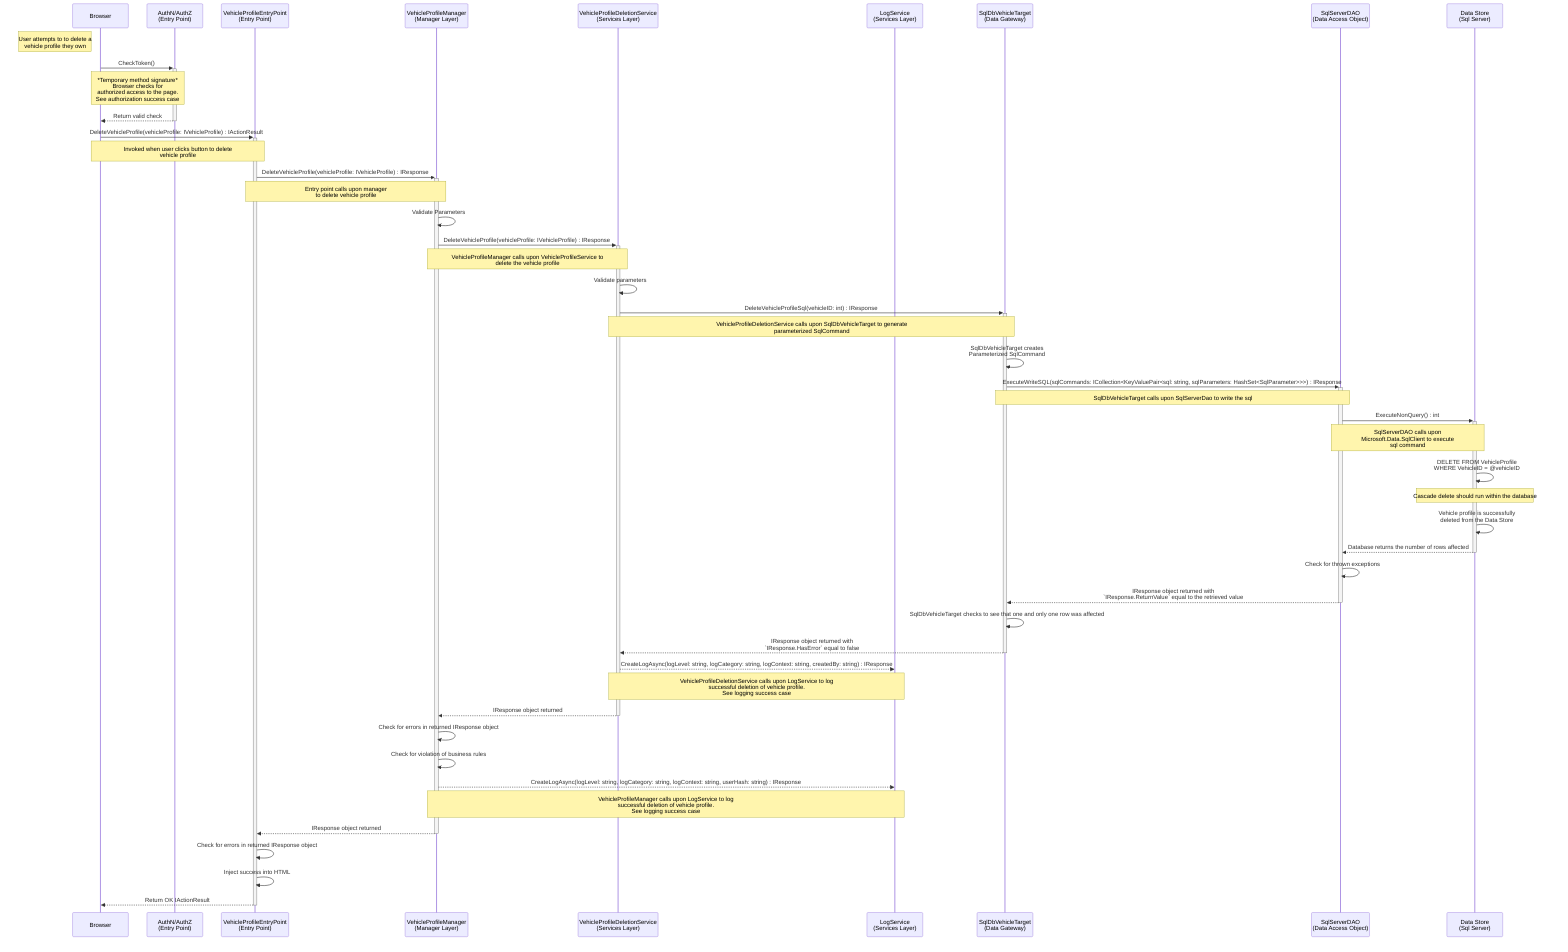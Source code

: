 sequenceDiagram
participant u as Browser
participant az as AuthN/AuthZ<br>(Entry Point)
participant e as VehicleProfileEntryPoint<br>(Entry Point)
participant vpm as VehicleProfileManager<br>(Manager Layer)
participant vps as VehicleProfileDeletionService<br>(Services Layer)
participant ll as LogService<br>(Services Layer)
participant dg as SqlDbVehicleTarget<br>(Data Gateway)
participant da as SqlServerDAO<br>(Data Access Object)
participant ds as Data Store<br>(Sql Server)

Note Left of u: User attempts to to delete a<br>vehicle profile they own
u->>+az: CheckToken() 
    Note over u,az: *Temporary method signature*<br>Browser checks for<br>authorized access to the page.<br>See authorization success case
az-->>-u: Return valid check

u->>+e: DeleteVehicleProfile(vehicleProfile: IVehicleProfile) : IActionResult
    Note over u,e: Invoked when user clicks button to delete<br>vehicle profile

    e->>+vpm: DeleteVehicleProfile(vehicleProfile: IVehicleProfile) : IResponse
        Note over e,vpm: Entry point calls upon manager<br>to delete vehicle profile

        vpm->>vpm: Validate Parameters

        vpm->>+vps: DeleteVehicleProfile(vehicleProfile: IVehicleProfile) : IResponse
            Note over vpm,vps: VehicleProfileManager calls upon VehicleProfileService to<br>delete the vehicle profile

            vps->>vps: Validate parameters

            # Delete the vehicle profile
            vps->>+dg: DeleteVehicleProfileSql(vehicleID: int) : IResponse
                Note over vps,dg: VehicleProfileDeletionService calls upon SqlDbVehicleTarget to generate<br>parameterized SqlCommand

                dg->>dg: SqlDbVehicleTarget creates<br>Parameterized SqlCommand

                dg->>+da: ExecuteWriteSQL(sqlCommands: ICollection<KeyValuePair<sql: string, sqlParameters: HashSet<SqlParameter>>>) : IResponse
                    Note over dg,da: SqlDbVehicleTarget calls upon SqlServerDao to write the sql

                    da->>+ds: ExecuteNonQuery() : int
                        Note over da,ds: SqlServerDAO calls upon<br>Microsoft.Data.SqlClient to execute<br> sql command

                        ds->>ds: DELETE FROM VehicleProfile<br>WHERE VehicleID = @vehicleID
                            Note over ds,ds: Cascade delete should run within the database

                        ds->>ds: Vehicle profile is successfully<br>deleted from the Data Store

                    ds-->>-da: Database returns the number of rows affected

                    da->>da: Check for thrown exceptions

                da-->>-dg: IResponse object returned with<br>`IResponse.ReturnValue` equal to the retrieved value

                dg->>dg: SqlDbVehicleTarget checks to see that one and only one row was affected

            dg-->>-vps: IResponse object returned with<br>`IResponse.HasError` equal to false

            vps-->>ll: CreateLogAsync(logLevel: string, logCategory: string, logContext: string, createdBy: string) : IResponse
                Note over vps,ll: VehicleProfileDeletionService calls upon LogService to log<br>successful deletion of vehicle profile.<br>See logging success case

        vps-->>-vpm: IResponse object returned

        vpm->>vpm: Check for errors in returned IResponse object

        vpm->>vpm: Check for violation of business rules
        
        # Log successful vehicle deletion
        vpm-->>ll: CreateLogAsync(logLevel: string, logCategory: string, logContext: string, userHash: string) : IResponse
            Note over vpm,ll: VehicleProfileManager calls upon LogService to log<br>successful deletion of vehicle profile.<br>See logging success case

    vpm-->>-e: IResponse object returned

    e->>e: Check for errors in returned IResponse object

    e->>e: Inject success into HTML
e-->>-u: Return OK IActionResult